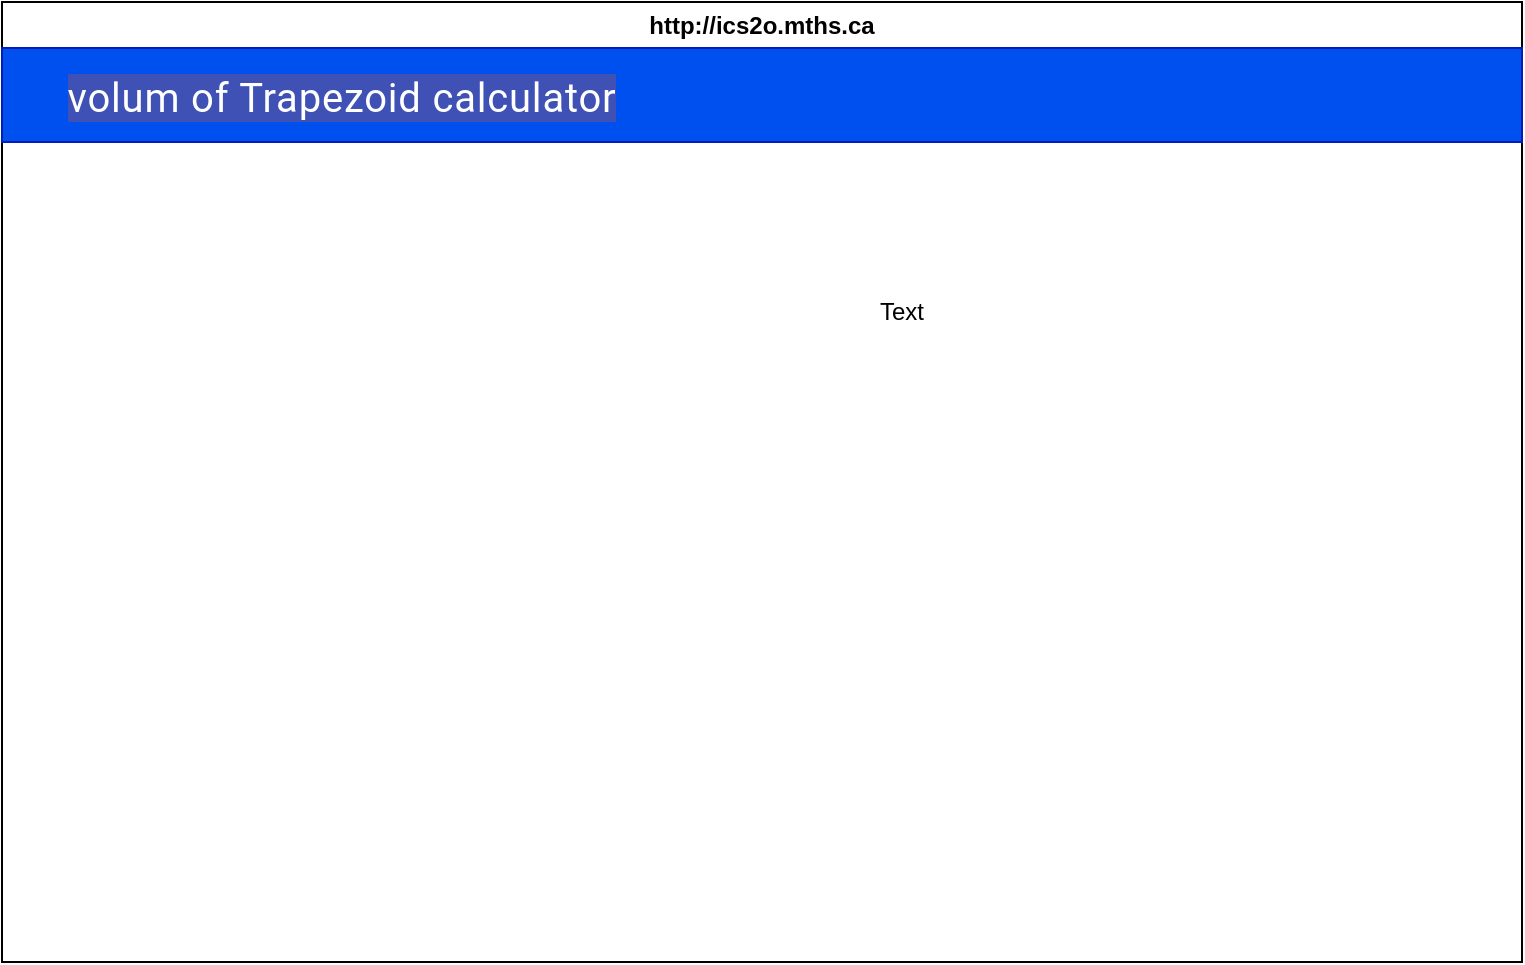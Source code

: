 <mxfile>
    <diagram id="HIP3nbAZw_EuaXWnEj3U" name="Page-1">
        <mxGraphModel dx="1103" dy="520" grid="1" gridSize="10" guides="1" tooltips="1" connect="1" arrows="1" fold="1" page="1" pageScale="1" pageWidth="850" pageHeight="1100" math="0" shadow="0">
            <root>
                <mxCell id="0"/>
                <mxCell id="1" parent="0"/>
                <mxCell id="7" value="http://ics2o.mths.ca" style="swimlane;whiteSpace=wrap;html=1;" parent="1" vertex="1">
                    <mxGeometry x="50" y="80" width="760" height="480" as="geometry"/>
                </mxCell>
                <mxCell id="8" value="" style="rounded=0;whiteSpace=wrap;html=1;fillColor=#0050ef;fontColor=#ffffff;strokeColor=#001DBC;" vertex="1" parent="7">
                    <mxGeometry y="23" width="760" height="47" as="geometry"/>
                </mxCell>
                <mxCell id="10" value="&lt;span style=&quot;color: rgb(255, 255, 255); font-family: Roboto, Helvetica, Arial, sans-serif; font-size: 20px; letter-spacing: 0.4px; text-align: start; background-color: rgb(63, 81, 181);&quot;&gt;volum of Trapezoid calculator&lt;/span&gt;" style="text;html=1;strokeColor=none;fillColor=none;align=center;verticalAlign=middle;whiteSpace=wrap;rounded=0;" vertex="1" parent="7">
                    <mxGeometry y="31.5" width="340" height="30" as="geometry"/>
                </mxCell>
                <mxCell id="11" value="Text" style="text;html=1;strokeColor=none;fillColor=none;align=center;verticalAlign=middle;whiteSpace=wrap;rounded=0;" vertex="1" parent="1">
                    <mxGeometry x="470" y="220" width="60" height="30" as="geometry"/>
                </mxCell>
            </root>
        </mxGraphModel>
    </diagram>
</mxfile>